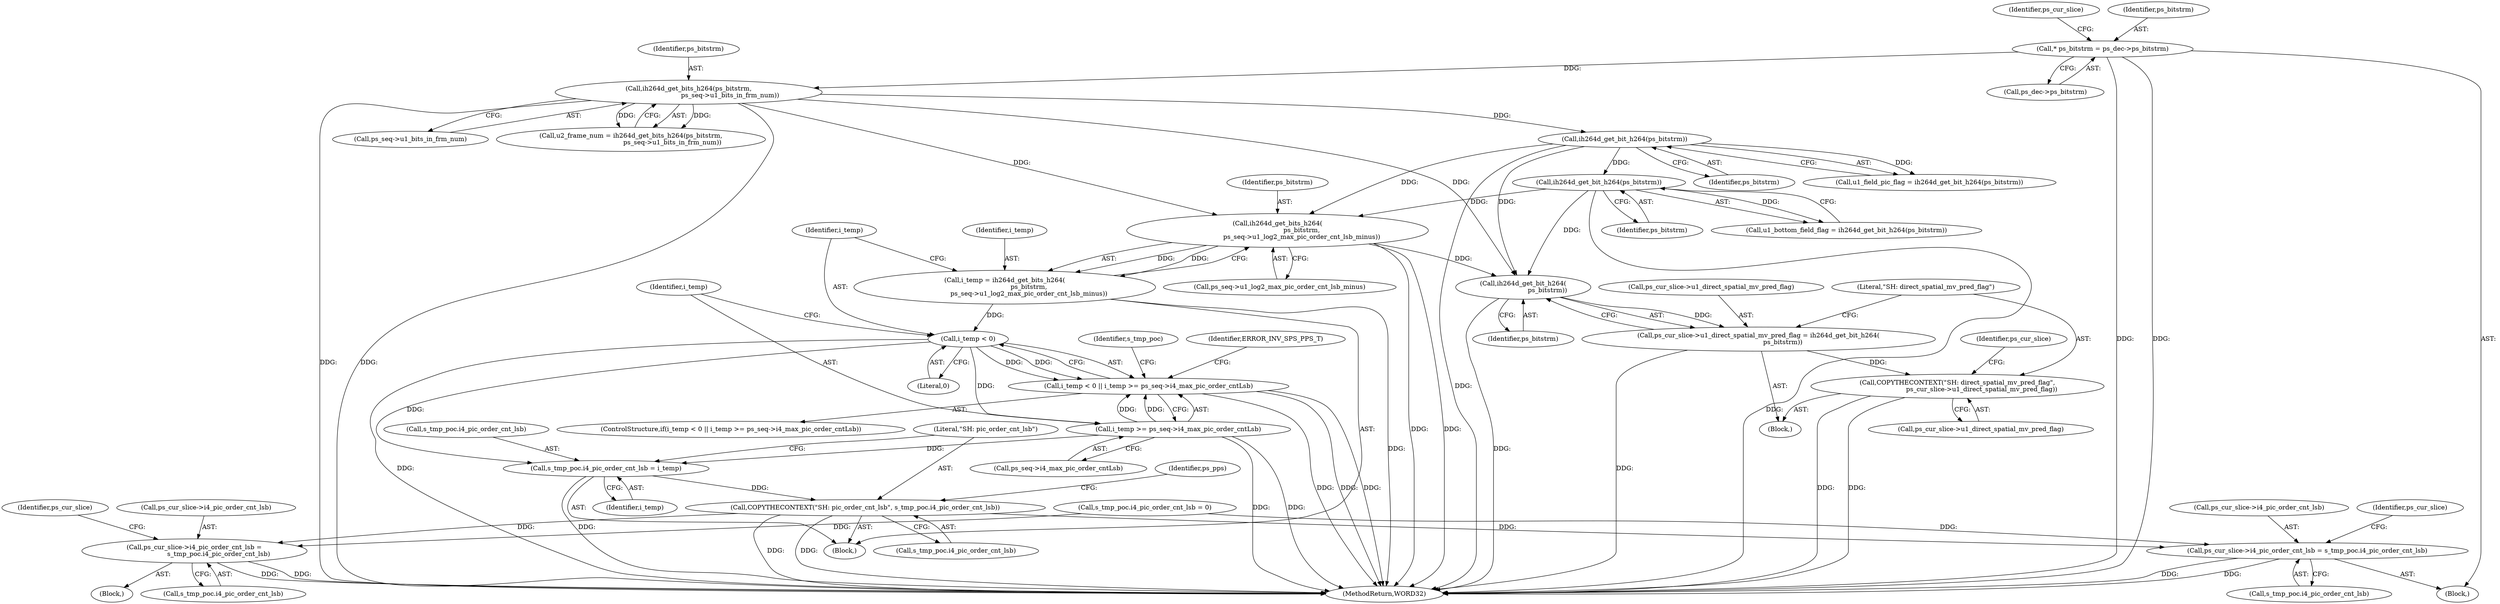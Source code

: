 digraph "0_Android_a78887bcffbc2995cf9ed72e0697acf560875e9e_2@pointer" {
"1000604" [label="(Call,ih264d_get_bits_h264(\n                        ps_bitstrm,\n                        ps_seq->u1_log2_max_pic_order_cnt_lsb_minus))"];
"1000473" [label="(Call,ih264d_get_bits_h264(ps_bitstrm,\n                                         ps_seq->u1_bits_in_frm_num))"];
"1000168" [label="(Call,* ps_bitstrm = ps_dec->ps_bitstrm)"];
"1000489" [label="(Call,ih264d_get_bit_h264(ps_bitstrm))"];
"1000509" [label="(Call,ih264d_get_bit_h264(ps_bitstrm))"];
"1000602" [label="(Call,i_temp = ih264d_get_bits_h264(\n                        ps_bitstrm,\n                        ps_seq->u1_log2_max_pic_order_cnt_lsb_minus))"];
"1000611" [label="(Call,i_temp < 0)"];
"1000610" [label="(Call,i_temp < 0 || i_temp >= ps_seq->i4_max_pic_order_cntLsb)"];
"1000614" [label="(Call,i_temp >= ps_seq->i4_max_pic_order_cntLsb)"];
"1000621" [label="(Call,s_tmp_poc.i4_pic_order_cnt_lsb = i_temp)"];
"1000626" [label="(Call,COPYTHECONTEXT(\"SH: pic_order_cnt_lsb\", s_tmp_poc.i4_pic_order_cnt_lsb))"];
"1000935" [label="(Call,ps_cur_slice->i4_pic_order_cnt_lsb =\n                        s_tmp_poc.i4_pic_order_cnt_lsb)"];
"1001455" [label="(Call,ps_cur_slice->i4_pic_order_cnt_lsb = s_tmp_poc.i4_pic_order_cnt_lsb)"];
"1001508" [label="(Call,ih264d_get_bit_h264(\n                        ps_bitstrm))"];
"1001504" [label="(Call,ps_cur_slice->u1_direct_spatial_mv_pred_flag = ih264d_get_bit_h264(\n                        ps_bitstrm))"];
"1001510" [label="(Call,COPYTHECONTEXT(\"SH: direct_spatial_mv_pred_flag\",\n                        ps_cur_slice->u1_direct_spatial_mv_pred_flag))"];
"1000614" [label="(Call,i_temp >= ps_seq->i4_max_pic_order_cntLsb)"];
"1000490" [label="(Identifier,ps_bitstrm)"];
"1000622" [label="(Call,s_tmp_poc.i4_pic_order_cnt_lsb)"];
"1000605" [label="(Identifier,ps_bitstrm)"];
"1001464" [label="(Identifier,ps_cur_slice)"];
"1000616" [label="(Call,ps_seq->i4_max_pic_order_cntLsb)"];
"1000602" [label="(Call,i_temp = ih264d_get_bits_h264(\n                        ps_bitstrm,\n                        ps_seq->u1_log2_max_pic_order_cnt_lsb_minus))"];
"1000489" [label="(Call,ih264d_get_bit_h264(ps_bitstrm))"];
"1000621" [label="(Call,s_tmp_poc.i4_pic_order_cnt_lsb = i_temp)"];
"1001505" [label="(Call,ps_cur_slice->u1_direct_spatial_mv_pred_flag)"];
"1000606" [label="(Call,ps_seq->u1_log2_max_pic_order_cnt_lsb_minus)"];
"1000509" [label="(Call,ih264d_get_bit_h264(ps_bitstrm))"];
"1000627" [label="(Literal,\"SH: pic_order_cnt_lsb\")"];
"1001510" [label="(Call,COPYTHECONTEXT(\"SH: direct_spatial_mv_pred_flag\",\n                        ps_cur_slice->u1_direct_spatial_mv_pred_flag))"];
"1000609" [label="(ControlStructure,if(i_temp < 0 || i_temp >= ps_seq->i4_max_pic_order_cntLsb))"];
"1000620" [label="(Identifier,ERROR_INV_SPS_PPS_T)"];
"1000474" [label="(Identifier,ps_bitstrm)"];
"1000177" [label="(Identifier,ps_cur_slice)"];
"1000510" [label="(Identifier,ps_bitstrm)"];
"1000936" [label="(Call,ps_cur_slice->i4_pic_order_cnt_lsb)"];
"1000907" [label="(Block,)"];
"1001509" [label="(Identifier,ps_bitstrm)"];
"1001455" [label="(Call,ps_cur_slice->i4_pic_order_cnt_lsb = s_tmp_poc.i4_pic_order_cnt_lsb)"];
"1000626" [label="(Call,COPYTHECONTEXT(\"SH: pic_order_cnt_lsb\", s_tmp_poc.i4_pic_order_cnt_lsb))"];
"1000170" [label="(Call,ps_dec->ps_bitstrm)"];
"1001504" [label="(Call,ps_cur_slice->u1_direct_spatial_mv_pred_flag = ih264d_get_bit_h264(\n                        ps_bitstrm))"];
"1000507" [label="(Call,u1_bottom_field_flag = ih264d_get_bit_h264(ps_bitstrm))"];
"1000610" [label="(Call,i_temp < 0 || i_temp >= ps_seq->i4_max_pic_order_cntLsb)"];
"1001511" [label="(Literal,\"SH: direct_spatial_mv_pred_flag\")"];
"1002571" [label="(MethodReturn,WORD32)"];
"1000166" [label="(Block,)"];
"1000935" [label="(Call,ps_cur_slice->i4_pic_order_cnt_lsb =\n                        s_tmp_poc.i4_pic_order_cnt_lsb)"];
"1001503" [label="(Block,)"];
"1000939" [label="(Call,s_tmp_poc.i4_pic_order_cnt_lsb)"];
"1000613" [label="(Literal,0)"];
"1000582" [label="(Call,s_tmp_poc.i4_pic_order_cnt_lsb = 0)"];
"1000623" [label="(Identifier,s_tmp_poc)"];
"1000473" [label="(Call,ih264d_get_bits_h264(ps_bitstrm,\n                                         ps_seq->u1_bits_in_frm_num))"];
"1000611" [label="(Call,i_temp < 0)"];
"1000628" [label="(Call,s_tmp_poc.i4_pic_order_cnt_lsb)"];
"1000601" [label="(Block,)"];
"1000612" [label="(Identifier,i_temp)"];
"1000944" [label="(Identifier,ps_cur_slice)"];
"1000615" [label="(Identifier,i_temp)"];
"1000475" [label="(Call,ps_seq->u1_bits_in_frm_num)"];
"1000471" [label="(Call,u2_frame_num = ih264d_get_bits_h264(ps_bitstrm,\n                                         ps_seq->u1_bits_in_frm_num))"];
"1000604" [label="(Call,ih264d_get_bits_h264(\n                        ps_bitstrm,\n                        ps_seq->u1_log2_max_pic_order_cnt_lsb_minus))"];
"1000169" [label="(Identifier,ps_bitstrm)"];
"1000625" [label="(Identifier,i_temp)"];
"1001456" [label="(Call,ps_cur_slice->i4_pic_order_cnt_lsb)"];
"1001459" [label="(Call,s_tmp_poc.i4_pic_order_cnt_lsb)"];
"1000603" [label="(Identifier,i_temp)"];
"1000487" [label="(Call,u1_field_pic_flag = ih264d_get_bit_h264(ps_bitstrm))"];
"1001512" [label="(Call,ps_cur_slice->u1_direct_spatial_mv_pred_flag)"];
"1000168" [label="(Call,* ps_bitstrm = ps_dec->ps_bitstrm)"];
"1000635" [label="(Identifier,ps_pps)"];
"1001517" [label="(Identifier,ps_cur_slice)"];
"1001508" [label="(Call,ih264d_get_bit_h264(\n                        ps_bitstrm))"];
"1000604" -> "1000602"  [label="AST: "];
"1000604" -> "1000606"  [label="CFG: "];
"1000605" -> "1000604"  [label="AST: "];
"1000606" -> "1000604"  [label="AST: "];
"1000602" -> "1000604"  [label="CFG: "];
"1000604" -> "1002571"  [label="DDG: "];
"1000604" -> "1002571"  [label="DDG: "];
"1000604" -> "1000602"  [label="DDG: "];
"1000604" -> "1000602"  [label="DDG: "];
"1000473" -> "1000604"  [label="DDG: "];
"1000489" -> "1000604"  [label="DDG: "];
"1000509" -> "1000604"  [label="DDG: "];
"1000604" -> "1001508"  [label="DDG: "];
"1000473" -> "1000471"  [label="AST: "];
"1000473" -> "1000475"  [label="CFG: "];
"1000474" -> "1000473"  [label="AST: "];
"1000475" -> "1000473"  [label="AST: "];
"1000471" -> "1000473"  [label="CFG: "];
"1000473" -> "1002571"  [label="DDG: "];
"1000473" -> "1002571"  [label="DDG: "];
"1000473" -> "1000471"  [label="DDG: "];
"1000473" -> "1000471"  [label="DDG: "];
"1000168" -> "1000473"  [label="DDG: "];
"1000473" -> "1000489"  [label="DDG: "];
"1000473" -> "1001508"  [label="DDG: "];
"1000168" -> "1000166"  [label="AST: "];
"1000168" -> "1000170"  [label="CFG: "];
"1000169" -> "1000168"  [label="AST: "];
"1000170" -> "1000168"  [label="AST: "];
"1000177" -> "1000168"  [label="CFG: "];
"1000168" -> "1002571"  [label="DDG: "];
"1000168" -> "1002571"  [label="DDG: "];
"1000489" -> "1000487"  [label="AST: "];
"1000489" -> "1000490"  [label="CFG: "];
"1000490" -> "1000489"  [label="AST: "];
"1000487" -> "1000489"  [label="CFG: "];
"1000489" -> "1002571"  [label="DDG: "];
"1000489" -> "1000487"  [label="DDG: "];
"1000489" -> "1000509"  [label="DDG: "];
"1000489" -> "1001508"  [label="DDG: "];
"1000509" -> "1000507"  [label="AST: "];
"1000509" -> "1000510"  [label="CFG: "];
"1000510" -> "1000509"  [label="AST: "];
"1000507" -> "1000509"  [label="CFG: "];
"1000509" -> "1002571"  [label="DDG: "];
"1000509" -> "1000507"  [label="DDG: "];
"1000509" -> "1001508"  [label="DDG: "];
"1000602" -> "1000601"  [label="AST: "];
"1000603" -> "1000602"  [label="AST: "];
"1000612" -> "1000602"  [label="CFG: "];
"1000602" -> "1002571"  [label="DDG: "];
"1000602" -> "1000611"  [label="DDG: "];
"1000611" -> "1000610"  [label="AST: "];
"1000611" -> "1000613"  [label="CFG: "];
"1000612" -> "1000611"  [label="AST: "];
"1000613" -> "1000611"  [label="AST: "];
"1000615" -> "1000611"  [label="CFG: "];
"1000610" -> "1000611"  [label="CFG: "];
"1000611" -> "1002571"  [label="DDG: "];
"1000611" -> "1000610"  [label="DDG: "];
"1000611" -> "1000610"  [label="DDG: "];
"1000611" -> "1000614"  [label="DDG: "];
"1000611" -> "1000621"  [label="DDG: "];
"1000610" -> "1000609"  [label="AST: "];
"1000610" -> "1000614"  [label="CFG: "];
"1000614" -> "1000610"  [label="AST: "];
"1000620" -> "1000610"  [label="CFG: "];
"1000623" -> "1000610"  [label="CFG: "];
"1000610" -> "1002571"  [label="DDG: "];
"1000610" -> "1002571"  [label="DDG: "];
"1000610" -> "1002571"  [label="DDG: "];
"1000614" -> "1000610"  [label="DDG: "];
"1000614" -> "1000610"  [label="DDG: "];
"1000614" -> "1000616"  [label="CFG: "];
"1000615" -> "1000614"  [label="AST: "];
"1000616" -> "1000614"  [label="AST: "];
"1000614" -> "1002571"  [label="DDG: "];
"1000614" -> "1002571"  [label="DDG: "];
"1000614" -> "1000621"  [label="DDG: "];
"1000621" -> "1000601"  [label="AST: "];
"1000621" -> "1000625"  [label="CFG: "];
"1000622" -> "1000621"  [label="AST: "];
"1000625" -> "1000621"  [label="AST: "];
"1000627" -> "1000621"  [label="CFG: "];
"1000621" -> "1002571"  [label="DDG: "];
"1000621" -> "1000626"  [label="DDG: "];
"1000626" -> "1000601"  [label="AST: "];
"1000626" -> "1000628"  [label="CFG: "];
"1000627" -> "1000626"  [label="AST: "];
"1000628" -> "1000626"  [label="AST: "];
"1000635" -> "1000626"  [label="CFG: "];
"1000626" -> "1002571"  [label="DDG: "];
"1000626" -> "1002571"  [label="DDG: "];
"1000626" -> "1000935"  [label="DDG: "];
"1000626" -> "1001455"  [label="DDG: "];
"1000935" -> "1000907"  [label="AST: "];
"1000935" -> "1000939"  [label="CFG: "];
"1000936" -> "1000935"  [label="AST: "];
"1000939" -> "1000935"  [label="AST: "];
"1000944" -> "1000935"  [label="CFG: "];
"1000935" -> "1002571"  [label="DDG: "];
"1000935" -> "1002571"  [label="DDG: "];
"1000582" -> "1000935"  [label="DDG: "];
"1001455" -> "1000166"  [label="AST: "];
"1001455" -> "1001459"  [label="CFG: "];
"1001456" -> "1001455"  [label="AST: "];
"1001459" -> "1001455"  [label="AST: "];
"1001464" -> "1001455"  [label="CFG: "];
"1001455" -> "1002571"  [label="DDG: "];
"1001455" -> "1002571"  [label="DDG: "];
"1000582" -> "1001455"  [label="DDG: "];
"1001508" -> "1001504"  [label="AST: "];
"1001508" -> "1001509"  [label="CFG: "];
"1001509" -> "1001508"  [label="AST: "];
"1001504" -> "1001508"  [label="CFG: "];
"1001508" -> "1002571"  [label="DDG: "];
"1001508" -> "1001504"  [label="DDG: "];
"1001504" -> "1001503"  [label="AST: "];
"1001505" -> "1001504"  [label="AST: "];
"1001511" -> "1001504"  [label="CFG: "];
"1001504" -> "1002571"  [label="DDG: "];
"1001504" -> "1001510"  [label="DDG: "];
"1001510" -> "1001503"  [label="AST: "];
"1001510" -> "1001512"  [label="CFG: "];
"1001511" -> "1001510"  [label="AST: "];
"1001512" -> "1001510"  [label="AST: "];
"1001517" -> "1001510"  [label="CFG: "];
"1001510" -> "1002571"  [label="DDG: "];
"1001510" -> "1002571"  [label="DDG: "];
}
